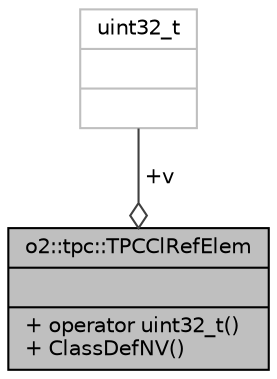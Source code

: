 digraph "o2::tpc::TPCClRefElem"
{
 // INTERACTIVE_SVG=YES
  bgcolor="transparent";
  edge [fontname="Helvetica",fontsize="10",labelfontname="Helvetica",labelfontsize="10"];
  node [fontname="Helvetica",fontsize="10",shape=record];
  Node1 [label="{o2::tpc::TPCClRefElem\n||+ operator uint32_t()\l+ ClassDefNV()\l}",height=0.2,width=0.4,color="black", fillcolor="grey75", style="filled", fontcolor="black"];
  Node2 -> Node1 [color="grey25",fontsize="10",style="solid",label=" +v" ,arrowhead="odiamond",fontname="Helvetica"];
  Node2 [label="{uint32_t\n||}",height=0.2,width=0.4,color="grey75"];
}
